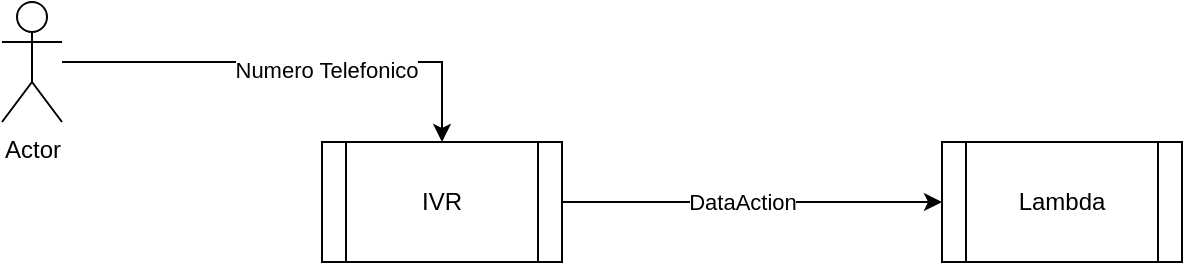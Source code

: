 <mxfile version="24.7.6">
  <diagram name="Página-1" id="tR5uD-cpqIz14159qTBs">
    <mxGraphModel dx="1032" dy="1105" grid="1" gridSize="10" guides="1" tooltips="1" connect="1" arrows="1" fold="1" page="1" pageScale="1" pageWidth="1169" pageHeight="827" math="0" shadow="0">
      <root>
        <mxCell id="0" />
        <mxCell id="1" parent="0" />
        <mxCell id="NUswJ1ts76lBLRc4Qxui-6" value="" style="edgeStyle=orthogonalEdgeStyle;rounded=0;orthogonalLoop=1;jettySize=auto;html=1;" edge="1" parent="1" source="NUswJ1ts76lBLRc4Qxui-1" target="NUswJ1ts76lBLRc4Qxui-5">
          <mxGeometry relative="1" as="geometry" />
        </mxCell>
        <mxCell id="NUswJ1ts76lBLRc4Qxui-7" value="DataAction" style="edgeLabel;html=1;align=center;verticalAlign=middle;resizable=0;points=[];" vertex="1" connectable="0" parent="NUswJ1ts76lBLRc4Qxui-6">
          <mxGeometry x="-0.2" y="-1" relative="1" as="geometry">
            <mxPoint x="14" y="-1" as="offset" />
          </mxGeometry>
        </mxCell>
        <mxCell id="NUswJ1ts76lBLRc4Qxui-1" value="IVR" style="shape=process;whiteSpace=wrap;html=1;backgroundOutline=1;" vertex="1" parent="1">
          <mxGeometry x="230" y="130" width="120" height="60" as="geometry" />
        </mxCell>
        <mxCell id="NUswJ1ts76lBLRc4Qxui-3" style="edgeStyle=orthogonalEdgeStyle;rounded=0;orthogonalLoop=1;jettySize=auto;html=1;entryX=0.5;entryY=0;entryDx=0;entryDy=0;" edge="1" parent="1" source="NUswJ1ts76lBLRc4Qxui-2" target="NUswJ1ts76lBLRc4Qxui-1">
          <mxGeometry relative="1" as="geometry" />
        </mxCell>
        <mxCell id="NUswJ1ts76lBLRc4Qxui-4" value="Numero Telefonico" style="edgeLabel;html=1;align=center;verticalAlign=middle;resizable=0;points=[];" vertex="1" connectable="0" parent="NUswJ1ts76lBLRc4Qxui-3">
          <mxGeometry x="0.148" y="-4" relative="1" as="geometry">
            <mxPoint as="offset" />
          </mxGeometry>
        </mxCell>
        <mxCell id="NUswJ1ts76lBLRc4Qxui-2" value="Actor" style="shape=umlActor;verticalLabelPosition=bottom;verticalAlign=top;html=1;outlineConnect=0;" vertex="1" parent="1">
          <mxGeometry x="70" y="60" width="30" height="60" as="geometry" />
        </mxCell>
        <mxCell id="NUswJ1ts76lBLRc4Qxui-5" value="Lambda" style="shape=process;whiteSpace=wrap;html=1;backgroundOutline=1;" vertex="1" parent="1">
          <mxGeometry x="540" y="130" width="120" height="60" as="geometry" />
        </mxCell>
      </root>
    </mxGraphModel>
  </diagram>
</mxfile>
